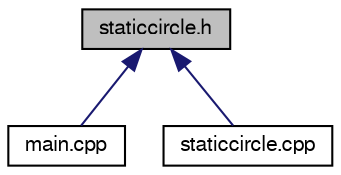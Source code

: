 digraph "staticcircle.h"
{
  edge [fontname="FreeSans",fontsize="10",labelfontname="FreeSans",labelfontsize="10"];
  node [fontname="FreeSans",fontsize="10",shape=record];
  Node1 [label="staticcircle.h",height=0.2,width=0.4,color="black", fillcolor="grey75", style="filled", fontcolor="black"];
  Node1 -> Node2 [dir="back",color="midnightblue",fontsize="10",style="solid",fontname="FreeSans"];
  Node2 [label="main.cpp",height=0.2,width=0.4,color="black", fillcolor="white", style="filled",URL="$main_8cpp.html",tooltip="Contains the main game loop, all the code for the SDl window, this is the main body of the program..."];
  Node1 -> Node3 [dir="back",color="midnightblue",fontsize="10",style="solid",fontname="FreeSans"];
  Node3 [label="staticcircle.cpp",height=0.2,width=0.4,color="black", fillcolor="white", style="filled",URL="$staticcircle_8cpp.html",tooltip="This class handles the construction and drawing of the static circles on the screen. "];
}
